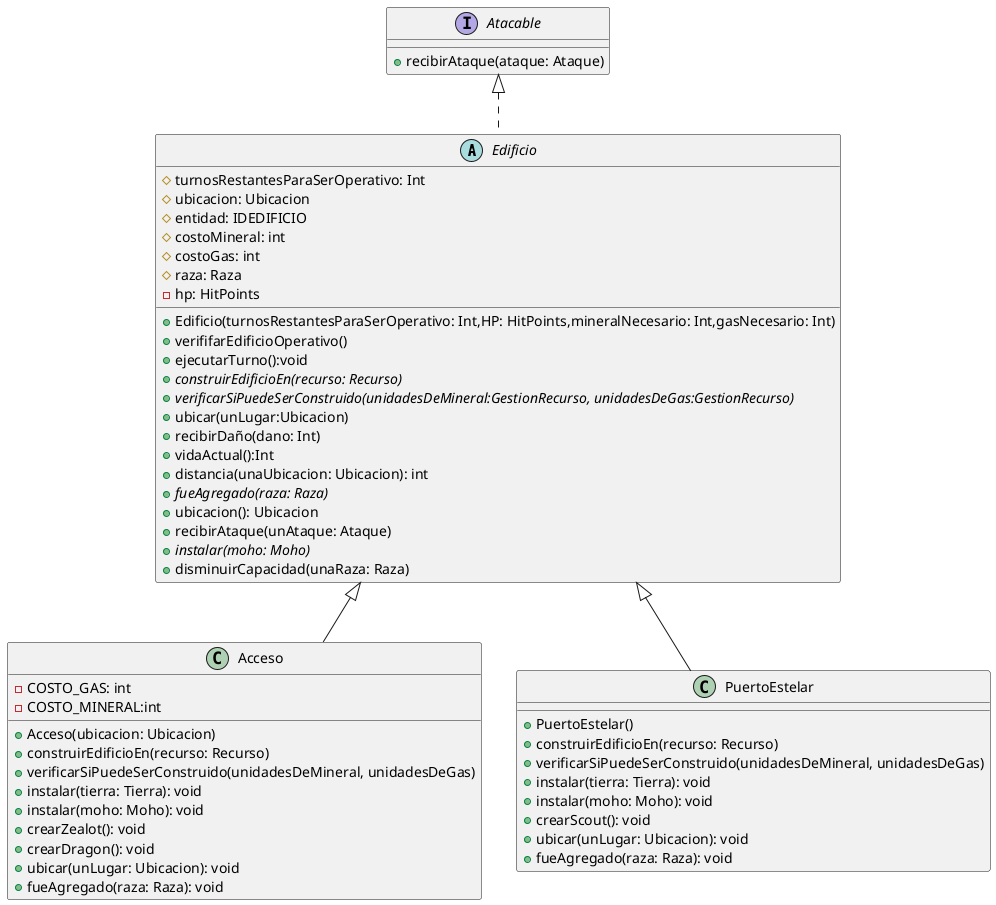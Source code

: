 @startuml
'https://plantuml.com/class-diagram

abstract class Edificio {

        #turnosRestantesParaSerOperativo: Int
        #ubicacion: Ubicacion
        #entidad: IDEDIFICIO
        #costoMineral: int
        #costoGas: int
        #raza: Raza
        -hp: HitPoints

        +Edificio(turnosRestantesParaSerOperativo: Int,HP: HitPoints,mineralNecesario: Int,gasNecesario: Int)
        +verififarEdificioOperativo()
        +ejecutarTurno():void
        +{abstract} construirEdificioEn(recurso: Recurso)
        +{abstract} verificarSiPuedeSerConstruido(unidadesDeMineral:GestionRecurso, unidadesDeGas:GestionRecurso)
        + ubicar(unLugar:Ubicacion)
        +recibirDaño(dano: Int)
        +vidaActual():Int
        + distancia(unaUbicacion: Ubicacion): int
        + {abstract} fueAgregado(raza: Raza)
        +ubicacion(): Ubicacion
        +recibirAtaque(unAtaque: Ataque)
        +{abstract} instalar(moho: Moho)
        +disminuirCapacidad(unaRaza: Raza)


}

class Acceso{
    -COSTO_GAS: int
    -COSTO_MINERAL:int

    +Acceso(ubicacion: Ubicacion)
    +construirEdificioEn(recurso: Recurso)
    +verificarSiPuedeSerConstruido(unidadesDeMineral, unidadesDeGas)
    +instalar(tierra: Tierra): void
    +instalar(moho: Moho): void
    +crearZealot(): void
    +crearDragon(): void
    +ubicar(unLugar: Ubicacion): void
    +fueAgregado(raza: Raza): void
}

class PuertoEstelar{

    +PuertoEstelar()
    +construirEdificioEn(recurso: Recurso)
    +verificarSiPuedeSerConstruido(unidadesDeMineral, unidadesDeGas)
    +instalar(tierra: Tierra): void
    +instalar(moho: Moho): void
    +crearScout(): void
    +ubicar(unLugar: Ubicacion): void
    +fueAgregado(raza: Raza): void
}

interface Atacable {
    +recibirAtaque(ataque: Ataque)
}

Edificio <|-- Acceso
Edificio <|-- PuertoEstelar
Atacable <|.. Edificio
@enduml
